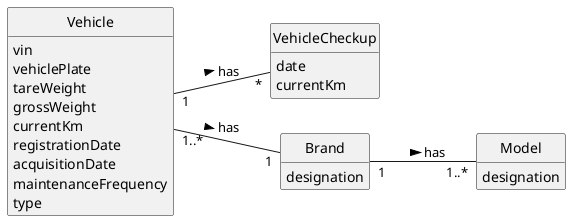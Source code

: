@startuml
skinparam monochrome true
skinparam packageStyle rectangle
skinparam shadowing false

skinparam classAttributeIconSize 0
left to right direction

hide circle
hide methods


class VehicleCheckup {
    date
    currentKm
}

class Vehicle {
vin
vehiclePlate
tareWeight
grossWeight
currentKm
registrationDate
acquisitionDate
maintenanceFrequency
type
}

class Brand {
    designation
}

class Model{
    designation
}


Vehicle "1..*"-- "1" Brand: has  >
Brand "1" -- "1..*" Model: has >
Vehicle "1" -- "*" VehicleCheckup : has >
@enduml
